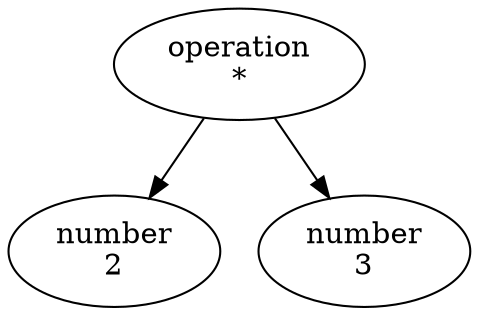 digraph AST {
  node0 [label="operation\n*"];
  node1 [label="number\n2"];
  node0 -> node1;
  node2 [label="number\n3"];
  node0 -> node2;
}

